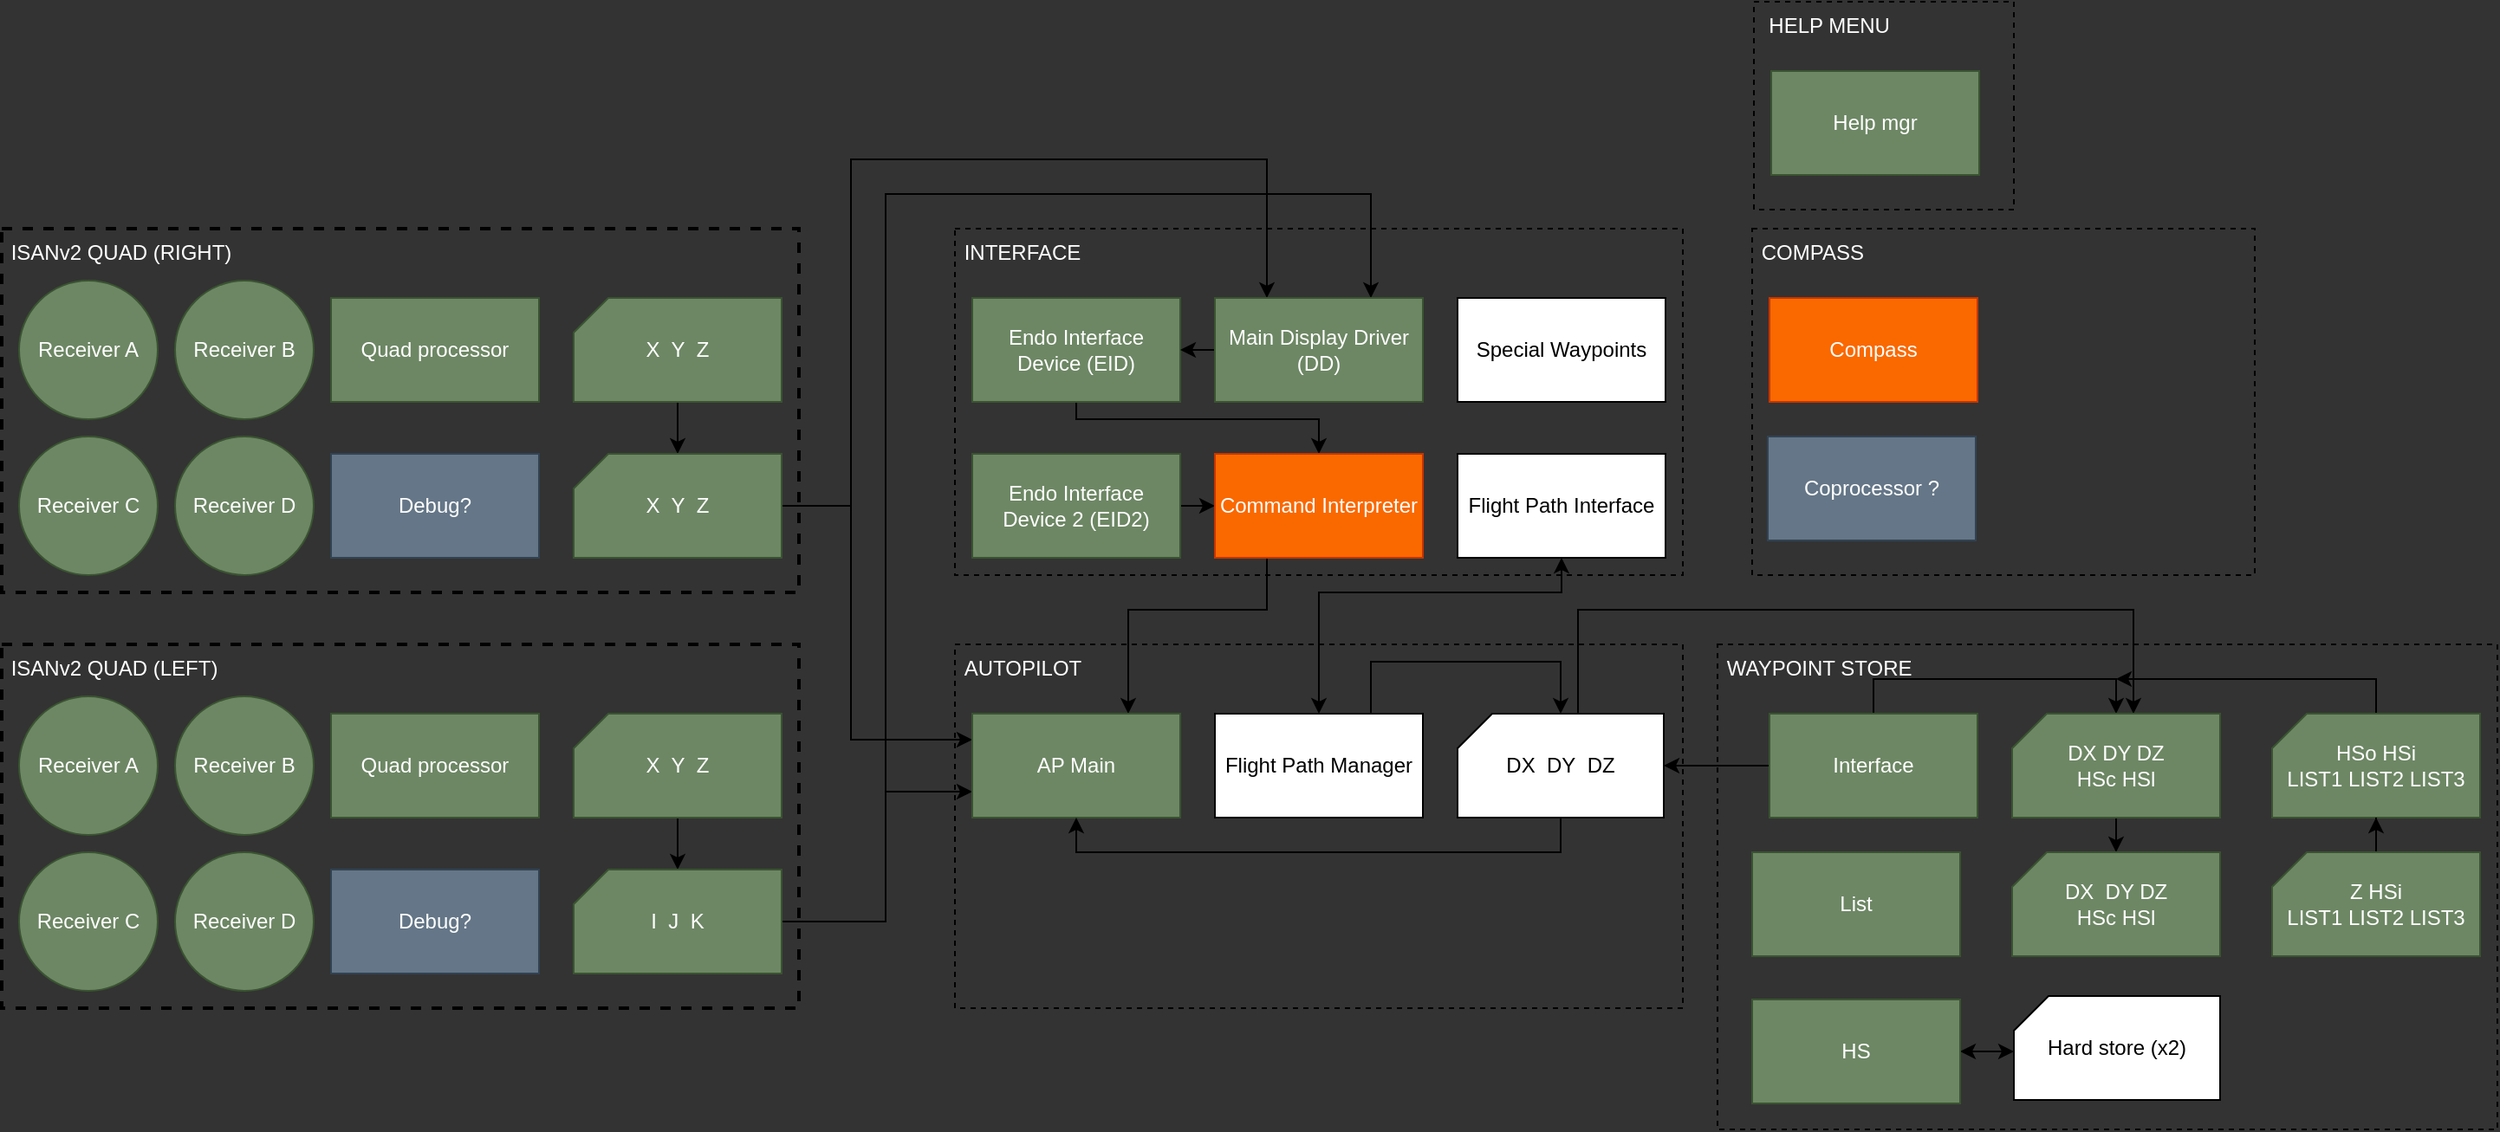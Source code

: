 <mxfile>
    <diagram id="NhChNSMnNEKqA0ds_UGz" name="Page-1">
        <mxGraphModel dx="1118" dy="1864" grid="1" gridSize="10" guides="1" tooltips="1" connect="1" arrows="1" fold="1" page="1" pageScale="1" pageWidth="827" pageHeight="1169" background="#333333" math="0" shadow="0">
            <root>
                <mxCell id="0"/>
                <mxCell id="1" parent="0"/>
                <mxCell id="2" value="&amp;nbsp;ISANv2 QUAD (RIGHT)&lt;br&gt;" style="rounded=0;whiteSpace=wrap;html=1;align=left;verticalAlign=top;dashed=1;strokeWidth=2;fillColor=none;fontColor=#FFFFFF;" parent="1" vertex="1">
                    <mxGeometry x="70" y="130" width="460" height="210" as="geometry"/>
                </mxCell>
                <mxCell id="7" value="Receiver A" style="ellipse;whiteSpace=wrap;html=1;aspect=fixed;align=center;fillColor=#6d8764;strokeColor=#3A5431;fontColor=#ffffff;" parent="1" vertex="1">
                    <mxGeometry x="80" y="160" width="80" height="80" as="geometry"/>
                </mxCell>
                <mxCell id="8" value="Receiver B" style="ellipse;whiteSpace=wrap;html=1;aspect=fixed;align=center;fillColor=#6d8764;strokeColor=#3A5431;fontColor=#ffffff;" parent="1" vertex="1">
                    <mxGeometry x="170" y="160" width="80" height="80" as="geometry"/>
                </mxCell>
                <mxCell id="15" value="Receiver C" style="ellipse;whiteSpace=wrap;html=1;aspect=fixed;align=center;fillColor=#6d8764;strokeColor=#3A5431;fontColor=#ffffff;" parent="1" vertex="1">
                    <mxGeometry x="80" y="250" width="80" height="80" as="geometry"/>
                </mxCell>
                <mxCell id="16" value="Receiver D" style="ellipse;whiteSpace=wrap;html=1;aspect=fixed;align=center;fillColor=#6d8764;strokeColor=#3A5431;fontColor=#ffffff;" parent="1" vertex="1">
                    <mxGeometry x="170" y="250" width="80" height="80" as="geometry"/>
                </mxCell>
                <mxCell id="17" value="Quad processor" style="rounded=0;whiteSpace=wrap;html=1;align=center;fillColor=#6d8764;strokeColor=#3A5431;fontColor=#ffffff;" parent="1" vertex="1">
                    <mxGeometry x="260" y="170" width="120" height="60" as="geometry"/>
                </mxCell>
                <mxCell id="18" value="Debug?" style="rounded=0;whiteSpace=wrap;html=1;align=center;fillColor=#647687;strokeColor=#314354;fontColor=#ffffff;" parent="1" vertex="1">
                    <mxGeometry x="260" y="260" width="120" height="60" as="geometry"/>
                </mxCell>
                <mxCell id="26" style="edgeStyle=orthogonalEdgeStyle;rounded=0;orthogonalLoop=1;jettySize=auto;html=1;exitX=0.5;exitY=1;exitDx=0;exitDy=0;exitPerimeter=0;entryX=0.5;entryY=0;entryDx=0;entryDy=0;entryPerimeter=0;" parent="1" source="24" target="25" edge="1">
                    <mxGeometry relative="1" as="geometry"/>
                </mxCell>
                <mxCell id="24" value="X&amp;nbsp; Y&amp;nbsp; Z" style="shape=card;whiteSpace=wrap;html=1;fillColor=#6d8764;align=center;size=20;strokeColor=#3A5431;fontColor=#ffffff;" parent="1" vertex="1">
                    <mxGeometry x="400" y="170" width="120" height="60" as="geometry"/>
                </mxCell>
                <mxCell id="47" style="edgeStyle=orthogonalEdgeStyle;rounded=0;orthogonalLoop=1;jettySize=auto;html=1;exitX=1;exitY=0.5;exitDx=0;exitDy=0;exitPerimeter=0;entryX=0.25;entryY=0;entryDx=0;entryDy=0;" parent="1" source="25" target="40" edge="1">
                    <mxGeometry relative="1" as="geometry">
                        <Array as="points">
                            <mxPoint x="560" y="290"/>
                            <mxPoint x="560" y="90"/>
                            <mxPoint x="800" y="90"/>
                        </Array>
                    </mxGeometry>
                </mxCell>
                <mxCell id="93" style="edgeStyle=orthogonalEdgeStyle;rounded=0;orthogonalLoop=1;jettySize=auto;html=1;exitX=1;exitY=0.5;exitDx=0;exitDy=0;exitPerimeter=0;entryX=0;entryY=0.25;entryDx=0;entryDy=0;startArrow=none;startFill=0;" parent="1" source="25" target="63" edge="1">
                    <mxGeometry relative="1" as="geometry">
                        <Array as="points">
                            <mxPoint x="560" y="290"/>
                            <mxPoint x="560" y="425"/>
                        </Array>
                    </mxGeometry>
                </mxCell>
                <mxCell id="25" value="X&amp;nbsp; Y&amp;nbsp; Z" style="shape=card;whiteSpace=wrap;html=1;fillColor=#6d8764;align=center;size=20;strokeColor=#3A5431;fontColor=#ffffff;" parent="1" vertex="1">
                    <mxGeometry x="400" y="260" width="120" height="60" as="geometry"/>
                </mxCell>
                <mxCell id="28" value="&amp;nbsp;ISANv2 QUAD (LEFT)&lt;br&gt;" style="rounded=0;whiteSpace=wrap;html=1;align=left;verticalAlign=top;dashed=1;strokeWidth=2;fillColor=none;fontColor=#FFFFFF;" parent="1" vertex="1">
                    <mxGeometry x="70" y="370" width="460" height="210" as="geometry"/>
                </mxCell>
                <mxCell id="29" value="Receiver A" style="ellipse;whiteSpace=wrap;html=1;aspect=fixed;align=center;fillColor=#6d8764;strokeColor=#3A5431;fontColor=#ffffff;" parent="1" vertex="1">
                    <mxGeometry x="80" y="400" width="80" height="80" as="geometry"/>
                </mxCell>
                <mxCell id="30" value="Receiver B" style="ellipse;whiteSpace=wrap;html=1;aspect=fixed;align=center;fillColor=#6d8764;strokeColor=#3A5431;fontColor=#ffffff;" parent="1" vertex="1">
                    <mxGeometry x="170" y="400" width="80" height="80" as="geometry"/>
                </mxCell>
                <mxCell id="31" value="Receiver C" style="ellipse;whiteSpace=wrap;html=1;aspect=fixed;align=center;fillColor=#6d8764;strokeColor=#3A5431;fontColor=#ffffff;" parent="1" vertex="1">
                    <mxGeometry x="80" y="490" width="80" height="80" as="geometry"/>
                </mxCell>
                <mxCell id="32" value="Receiver D" style="ellipse;whiteSpace=wrap;html=1;aspect=fixed;align=center;fillColor=#6d8764;strokeColor=#3A5431;fontColor=#ffffff;" parent="1" vertex="1">
                    <mxGeometry x="170" y="490" width="80" height="80" as="geometry"/>
                </mxCell>
                <mxCell id="33" value="Quad processor" style="rounded=0;whiteSpace=wrap;html=1;align=center;fillColor=#6d8764;strokeColor=#3A5431;fontColor=#ffffff;" parent="1" vertex="1">
                    <mxGeometry x="260" y="410" width="120" height="60" as="geometry"/>
                </mxCell>
                <mxCell id="34" value="Debug?" style="rounded=0;whiteSpace=wrap;html=1;align=center;fillColor=#647687;strokeColor=#314354;fontColor=#ffffff;" parent="1" vertex="1">
                    <mxGeometry x="260" y="500" width="120" height="60" as="geometry"/>
                </mxCell>
                <mxCell id="35" style="edgeStyle=orthogonalEdgeStyle;rounded=0;orthogonalLoop=1;jettySize=auto;html=1;exitX=0.5;exitY=1;exitDx=0;exitDy=0;exitPerimeter=0;entryX=0.5;entryY=0;entryDx=0;entryDy=0;entryPerimeter=0;" parent="1" source="36" target="37" edge="1">
                    <mxGeometry relative="1" as="geometry"/>
                </mxCell>
                <mxCell id="36" value="X&amp;nbsp; Y&amp;nbsp; Z" style="shape=card;whiteSpace=wrap;html=1;fillColor=#6d8764;align=center;size=20;strokeColor=#3A5431;fontColor=#ffffff;" parent="1" vertex="1">
                    <mxGeometry x="400" y="410" width="120" height="60" as="geometry"/>
                </mxCell>
                <mxCell id="48" style="edgeStyle=orthogonalEdgeStyle;rounded=0;orthogonalLoop=1;jettySize=auto;html=1;exitX=1;exitY=0.5;exitDx=0;exitDy=0;exitPerimeter=0;entryX=0.75;entryY=0;entryDx=0;entryDy=0;" parent="1" source="37" target="40" edge="1">
                    <mxGeometry relative="1" as="geometry">
                        <Array as="points">
                            <mxPoint x="580" y="530"/>
                            <mxPoint x="580" y="110"/>
                            <mxPoint x="860" y="110"/>
                        </Array>
                    </mxGeometry>
                </mxCell>
                <mxCell id="92" style="edgeStyle=orthogonalEdgeStyle;rounded=0;orthogonalLoop=1;jettySize=auto;html=1;exitX=1;exitY=0.5;exitDx=0;exitDy=0;exitPerimeter=0;entryX=0;entryY=0.75;entryDx=0;entryDy=0;startArrow=none;startFill=0;" parent="1" source="37" target="63" edge="1">
                    <mxGeometry relative="1" as="geometry">
                        <Array as="points">
                            <mxPoint x="580" y="530"/>
                            <mxPoint x="580" y="455"/>
                        </Array>
                    </mxGeometry>
                </mxCell>
                <mxCell id="37" value="I&amp;nbsp; J&amp;nbsp; K" style="shape=card;whiteSpace=wrap;html=1;fillColor=#6d8764;align=center;size=20;strokeColor=#3A5431;fontColor=#ffffff;" parent="1" vertex="1">
                    <mxGeometry x="400" y="500" width="120" height="60" as="geometry"/>
                </mxCell>
                <mxCell id="38" value="&amp;nbsp;INTERFACE" style="rounded=0;whiteSpace=wrap;html=1;align=left;verticalAlign=top;dashed=1;fillColor=none;fontColor=#FFFFFF;" parent="1" vertex="1">
                    <mxGeometry x="620" y="130" width="420" height="200" as="geometry"/>
                </mxCell>
                <mxCell id="56" style="edgeStyle=orthogonalEdgeStyle;rounded=0;orthogonalLoop=1;jettySize=auto;html=1;exitX=0.5;exitY=1;exitDx=0;exitDy=0;entryX=0.5;entryY=0;entryDx=0;entryDy=0;" parent="1" source="39" target="55" edge="1">
                    <mxGeometry relative="1" as="geometry">
                        <Array as="points">
                            <mxPoint x="690" y="240"/>
                            <mxPoint x="830" y="240"/>
                        </Array>
                    </mxGeometry>
                </mxCell>
                <mxCell id="39" value="Endo Interface Device (EID)" style="rounded=0;whiteSpace=wrap;html=1;align=center;fillColor=#6d8764;fontColor=#ffffff;strokeColor=#3A5431;" parent="1" vertex="1">
                    <mxGeometry x="630" y="170" width="120" height="60" as="geometry"/>
                </mxCell>
                <mxCell id="46" style="edgeStyle=orthogonalEdgeStyle;rounded=0;orthogonalLoop=1;jettySize=auto;html=1;exitX=0;exitY=0.5;exitDx=0;exitDy=0;entryX=1;entryY=0.5;entryDx=0;entryDy=0;" parent="1" source="40" target="39" edge="1">
                    <mxGeometry relative="1" as="geometry"/>
                </mxCell>
                <mxCell id="40" value="Main Display Driver (DD)" style="rounded=0;whiteSpace=wrap;html=1;align=center;fillColor=#6d8764;strokeColor=#3A5431;fontColor=#ffffff;" parent="1" vertex="1">
                    <mxGeometry x="770" y="170" width="120" height="60" as="geometry"/>
                </mxCell>
                <mxCell id="49" value="&amp;nbsp;AUTOPILOT" style="rounded=0;whiteSpace=wrap;html=1;align=left;verticalAlign=top;dashed=1;fillColor=none;fontColor=#FFFFFF;" parent="1" vertex="1">
                    <mxGeometry x="620" y="370" width="420" height="210" as="geometry"/>
                </mxCell>
                <mxCell id="50" value="Special Waypoints" style="rounded=0;whiteSpace=wrap;html=1;align=center;" parent="1" vertex="1">
                    <mxGeometry x="910" y="170" width="120" height="60" as="geometry"/>
                </mxCell>
                <mxCell id="59" style="edgeStyle=orthogonalEdgeStyle;rounded=0;orthogonalLoop=1;jettySize=auto;html=1;exitX=1;exitY=0.5;exitDx=0;exitDy=0;entryX=0;entryY=0.5;entryDx=0;entryDy=0;" parent="1" source="54" target="55" edge="1">
                    <mxGeometry relative="1" as="geometry"/>
                </mxCell>
                <mxCell id="54" value="Endo Interface Device 2 (EID2)" style="rounded=0;whiteSpace=wrap;html=1;align=center;fillColor=#6d8764;fontColor=#ffffff;strokeColor=#3A5431;" parent="1" vertex="1">
                    <mxGeometry x="630" y="260" width="120" height="60" as="geometry"/>
                </mxCell>
                <mxCell id="83" style="edgeStyle=orthogonalEdgeStyle;rounded=0;orthogonalLoop=1;jettySize=auto;html=1;exitX=0.25;exitY=1;exitDx=0;exitDy=0;entryX=0.75;entryY=0;entryDx=0;entryDy=0;startArrow=none;startFill=0;" parent="1" source="55" target="63" edge="1">
                    <mxGeometry relative="1" as="geometry">
                        <Array as="points">
                            <mxPoint x="800" y="350"/>
                            <mxPoint x="720" y="350"/>
                        </Array>
                    </mxGeometry>
                </mxCell>
                <mxCell id="55" value="Command Interpreter" style="rounded=0;whiteSpace=wrap;html=1;align=center;fillColor=#fa6800;strokeColor=#C73500;fontColor=#ffffff;" parent="1" vertex="1">
                    <mxGeometry x="770" y="260" width="120" height="60" as="geometry"/>
                </mxCell>
                <mxCell id="82" style="edgeStyle=orthogonalEdgeStyle;rounded=0;orthogonalLoop=1;jettySize=auto;html=1;exitX=0.5;exitY=1;exitDx=0;exitDy=0;entryX=0.5;entryY=0;entryDx=0;entryDy=0;startArrow=classic;startFill=1;" parent="1" source="60" target="68" edge="1">
                    <mxGeometry relative="1" as="geometry">
                        <Array as="points">
                            <mxPoint x="970" y="340"/>
                            <mxPoint x="830" y="340"/>
                        </Array>
                    </mxGeometry>
                </mxCell>
                <mxCell id="60" value="Flight Path Interface" style="rounded=0;whiteSpace=wrap;html=1;align=center;" parent="1" vertex="1">
                    <mxGeometry x="910" y="260" width="120" height="60" as="geometry"/>
                </mxCell>
                <mxCell id="63" value="AP Main" style="rounded=0;whiteSpace=wrap;html=1;align=center;fillColor=#6d8764;strokeColor=#3A5431;fontColor=#ffffff;" parent="1" vertex="1">
                    <mxGeometry x="630" y="410" width="120" height="60" as="geometry"/>
                </mxCell>
                <mxCell id="66" value="&amp;nbsp;COMPASS&lt;br&gt;" style="rounded=0;whiteSpace=wrap;html=1;align=left;verticalAlign=top;dashed=1;fillColor=none;fontColor=#FFFFFF;" parent="1" vertex="1">
                    <mxGeometry x="1080" y="130" width="290" height="200" as="geometry"/>
                </mxCell>
                <mxCell id="67" value="Compass" style="rounded=0;whiteSpace=wrap;html=1;align=center;fillColor=#fa6800;strokeColor=#C73500;fontColor=#ffffff;" parent="1" vertex="1">
                    <mxGeometry x="1090" y="170" width="120" height="60" as="geometry"/>
                </mxCell>
                <mxCell id="88" style="edgeStyle=orthogonalEdgeStyle;rounded=0;orthogonalLoop=1;jettySize=auto;html=1;exitX=0.75;exitY=0;exitDx=0;exitDy=0;entryX=0.5;entryY=0;entryDx=0;entryDy=0;entryPerimeter=0;startArrow=none;startFill=0;" parent="1" source="68" target="74" edge="1">
                    <mxGeometry relative="1" as="geometry">
                        <Array as="points">
                            <mxPoint x="860" y="380"/>
                            <mxPoint x="970" y="380"/>
                        </Array>
                    </mxGeometry>
                </mxCell>
                <mxCell id="68" value="Flight Path Manager" style="rounded=0;whiteSpace=wrap;html=1;align=center;" parent="1" vertex="1">
                    <mxGeometry x="770" y="410" width="120" height="60" as="geometry"/>
                </mxCell>
                <mxCell id="69" value="&amp;nbsp;WAYPOINT STORE" style="rounded=0;whiteSpace=wrap;html=1;align=left;verticalAlign=top;dashed=1;fillColor=none;fontColor=#FFFFFF;strokeWidth=1;" parent="1" vertex="1">
                    <mxGeometry x="1060" y="370" width="450" height="280" as="geometry"/>
                </mxCell>
                <mxCell id="94" style="edgeStyle=orthogonalEdgeStyle;rounded=0;orthogonalLoop=1;jettySize=auto;html=1;exitX=0;exitY=0.5;exitDx=0;exitDy=0;entryX=1;entryY=0.5;entryDx=0;entryDy=0;entryPerimeter=0;" edge="1" parent="1" source="70" target="74">
                    <mxGeometry relative="1" as="geometry"/>
                </mxCell>
                <mxCell id="110" style="edgeStyle=orthogonalEdgeStyle;rounded=0;orthogonalLoop=1;jettySize=auto;html=1;exitX=0.5;exitY=0;exitDx=0;exitDy=0;entryX=0.5;entryY=0;entryDx=0;entryDy=0;entryPerimeter=0;" edge="1" parent="1" source="70" target="104">
                    <mxGeometry relative="1" as="geometry"/>
                </mxCell>
                <mxCell id="70" value="Interface" style="rounded=0;whiteSpace=wrap;html=1;align=center;fillColor=#6d8764;strokeColor=#3A5431;fontColor=#ffffff;" parent="1" vertex="1">
                    <mxGeometry x="1090" y="410" width="120" height="60" as="geometry"/>
                </mxCell>
                <mxCell id="71" value="List" style="rounded=0;whiteSpace=wrap;html=1;align=center;fillColor=#6d8764;strokeColor=#3A5431;fontColor=#ffffff;" parent="1" vertex="1">
                    <mxGeometry x="1080" y="490" width="120" height="60" as="geometry"/>
                </mxCell>
                <mxCell id="114" style="edgeStyle=orthogonalEdgeStyle;rounded=0;orthogonalLoop=1;jettySize=auto;html=1;exitX=0;exitY=1;exitDx=0;exitDy=0;exitPerimeter=0;entryX=1;entryY=1;entryDx=0;entryDy=0;startArrow=classic;startFill=1;" edge="1" parent="1">
                    <mxGeometry relative="1" as="geometry">
                        <mxPoint x="1231" y="605" as="sourcePoint"/>
                        <mxPoint x="1200" y="605" as="targetPoint"/>
                    </mxGeometry>
                </mxCell>
                <mxCell id="72" value="Hard store (x2)" style="shape=card;whiteSpace=wrap;html=1;align=center;size=20;" parent="1" vertex="1">
                    <mxGeometry x="1231" y="573" width="119" height="60" as="geometry"/>
                </mxCell>
                <mxCell id="86" style="edgeStyle=orthogonalEdgeStyle;rounded=0;orthogonalLoop=1;jettySize=auto;html=1;exitX=0.5;exitY=1;exitDx=0;exitDy=0;exitPerimeter=0;entryX=0.5;entryY=1;entryDx=0;entryDy=0;startArrow=none;startFill=0;" parent="1" source="74" target="63" edge="1">
                    <mxGeometry relative="1" as="geometry"/>
                </mxCell>
                <mxCell id="109" style="edgeStyle=orthogonalEdgeStyle;rounded=0;orthogonalLoop=1;jettySize=auto;html=1;exitX=0;exitY=0;exitDx=69.5;exitDy=0;exitPerimeter=0;entryX=0;entryY=0;entryDx=70;entryDy=0;entryPerimeter=0;" edge="1" parent="1" source="74" target="104">
                    <mxGeometry relative="1" as="geometry">
                        <Array as="points">
                            <mxPoint x="980" y="350"/>
                            <mxPoint x="1300" y="350"/>
                        </Array>
                    </mxGeometry>
                </mxCell>
                <mxCell id="74" value="DX&amp;nbsp; DY&amp;nbsp; DZ" style="shape=card;whiteSpace=wrap;html=1;align=center;size=20;" parent="1" vertex="1">
                    <mxGeometry x="910" y="410" width="119" height="60" as="geometry"/>
                </mxCell>
                <mxCell id="75" value="HS" style="rounded=0;whiteSpace=wrap;html=1;align=center;fillColor=#6d8764;strokeColor=#3A5431;fontColor=#ffffff;" parent="1" vertex="1">
                    <mxGeometry x="1080" y="575" width="120" height="60" as="geometry"/>
                </mxCell>
                <mxCell id="85" value="Coprocessor ?" style="rounded=0;whiteSpace=wrap;html=1;align=center;fillColor=#647687;strokeColor=#314354;fontColor=#ffffff;" parent="1" vertex="1">
                    <mxGeometry x="1089" y="250" width="120" height="60" as="geometry"/>
                </mxCell>
                <mxCell id="89" value="&amp;nbsp; HELP MENU" style="rounded=0;whiteSpace=wrap;html=1;align=left;verticalAlign=top;dashed=1;fillColor=none;fontColor=#FFFFFF;" parent="1" vertex="1">
                    <mxGeometry x="1081" y="-1" width="150" height="120" as="geometry"/>
                </mxCell>
                <mxCell id="90" value="Help mgr" style="rounded=0;whiteSpace=wrap;html=1;align=center;fillColor=#6d8764;strokeColor=#3A5431;fontColor=#ffffff;" parent="1" vertex="1">
                    <mxGeometry x="1091" y="39" width="120" height="60" as="geometry"/>
                </mxCell>
                <mxCell id="103" style="edgeStyle=orthogonalEdgeStyle;rounded=0;orthogonalLoop=1;jettySize=auto;html=1;exitX=0.5;exitY=1;exitDx=0;exitDy=0;exitPerimeter=0;entryX=0.5;entryY=0;entryDx=0;entryDy=0;entryPerimeter=0;" edge="1" parent="1" source="104" target="105">
                    <mxGeometry relative="1" as="geometry"/>
                </mxCell>
                <mxCell id="104" value="DX DY DZ &lt;br&gt;HSc HSl" style="shape=card;whiteSpace=wrap;html=1;fillColor=#6d8764;align=center;size=20;strokeColor=#3A5431;fontColor=#ffffff;" vertex="1" parent="1">
                    <mxGeometry x="1230" y="410" width="120" height="60" as="geometry"/>
                </mxCell>
                <mxCell id="105" value="DX&amp;nbsp; DY DZ &lt;br&gt;HSc HSl" style="shape=card;whiteSpace=wrap;html=1;fillColor=#6d8764;align=center;size=20;strokeColor=#3A5431;fontColor=#ffffff;" vertex="1" parent="1">
                    <mxGeometry x="1230" y="490" width="120" height="60" as="geometry"/>
                </mxCell>
                <mxCell id="111" style="edgeStyle=orthogonalEdgeStyle;rounded=0;orthogonalLoop=1;jettySize=auto;html=1;exitX=0.5;exitY=0;exitDx=0;exitDy=0;exitPerimeter=0;" edge="1" parent="1" source="106">
                    <mxGeometry relative="1" as="geometry">
                        <mxPoint x="1290" y="390" as="targetPoint"/>
                        <Array as="points">
                            <mxPoint x="1440" y="390"/>
                        </Array>
                    </mxGeometry>
                </mxCell>
                <mxCell id="106" value="HSo HSi &lt;br&gt;LIST1 LIST2 LIST3" style="shape=card;whiteSpace=wrap;html=1;fillColor=#6d8764;align=center;size=20;strokeColor=#3A5431;fontColor=#ffffff;" vertex="1" parent="1">
                    <mxGeometry x="1380" y="410" width="120" height="60" as="geometry"/>
                </mxCell>
                <mxCell id="108" style="edgeStyle=orthogonalEdgeStyle;rounded=0;orthogonalLoop=1;jettySize=auto;html=1;exitX=0.5;exitY=0;exitDx=0;exitDy=0;exitPerimeter=0;" edge="1" parent="1" source="107" target="106">
                    <mxGeometry relative="1" as="geometry"/>
                </mxCell>
                <mxCell id="107" value="Z HSi&lt;br&gt;LIST1 LIST2 LIST3" style="shape=card;whiteSpace=wrap;html=1;fillColor=#6d8764;align=center;size=20;strokeColor=#3A5431;fontColor=#ffffff;" vertex="1" parent="1">
                    <mxGeometry x="1380" y="490" width="120" height="60" as="geometry"/>
                </mxCell>
            </root>
        </mxGraphModel>
    </diagram>
</mxfile>